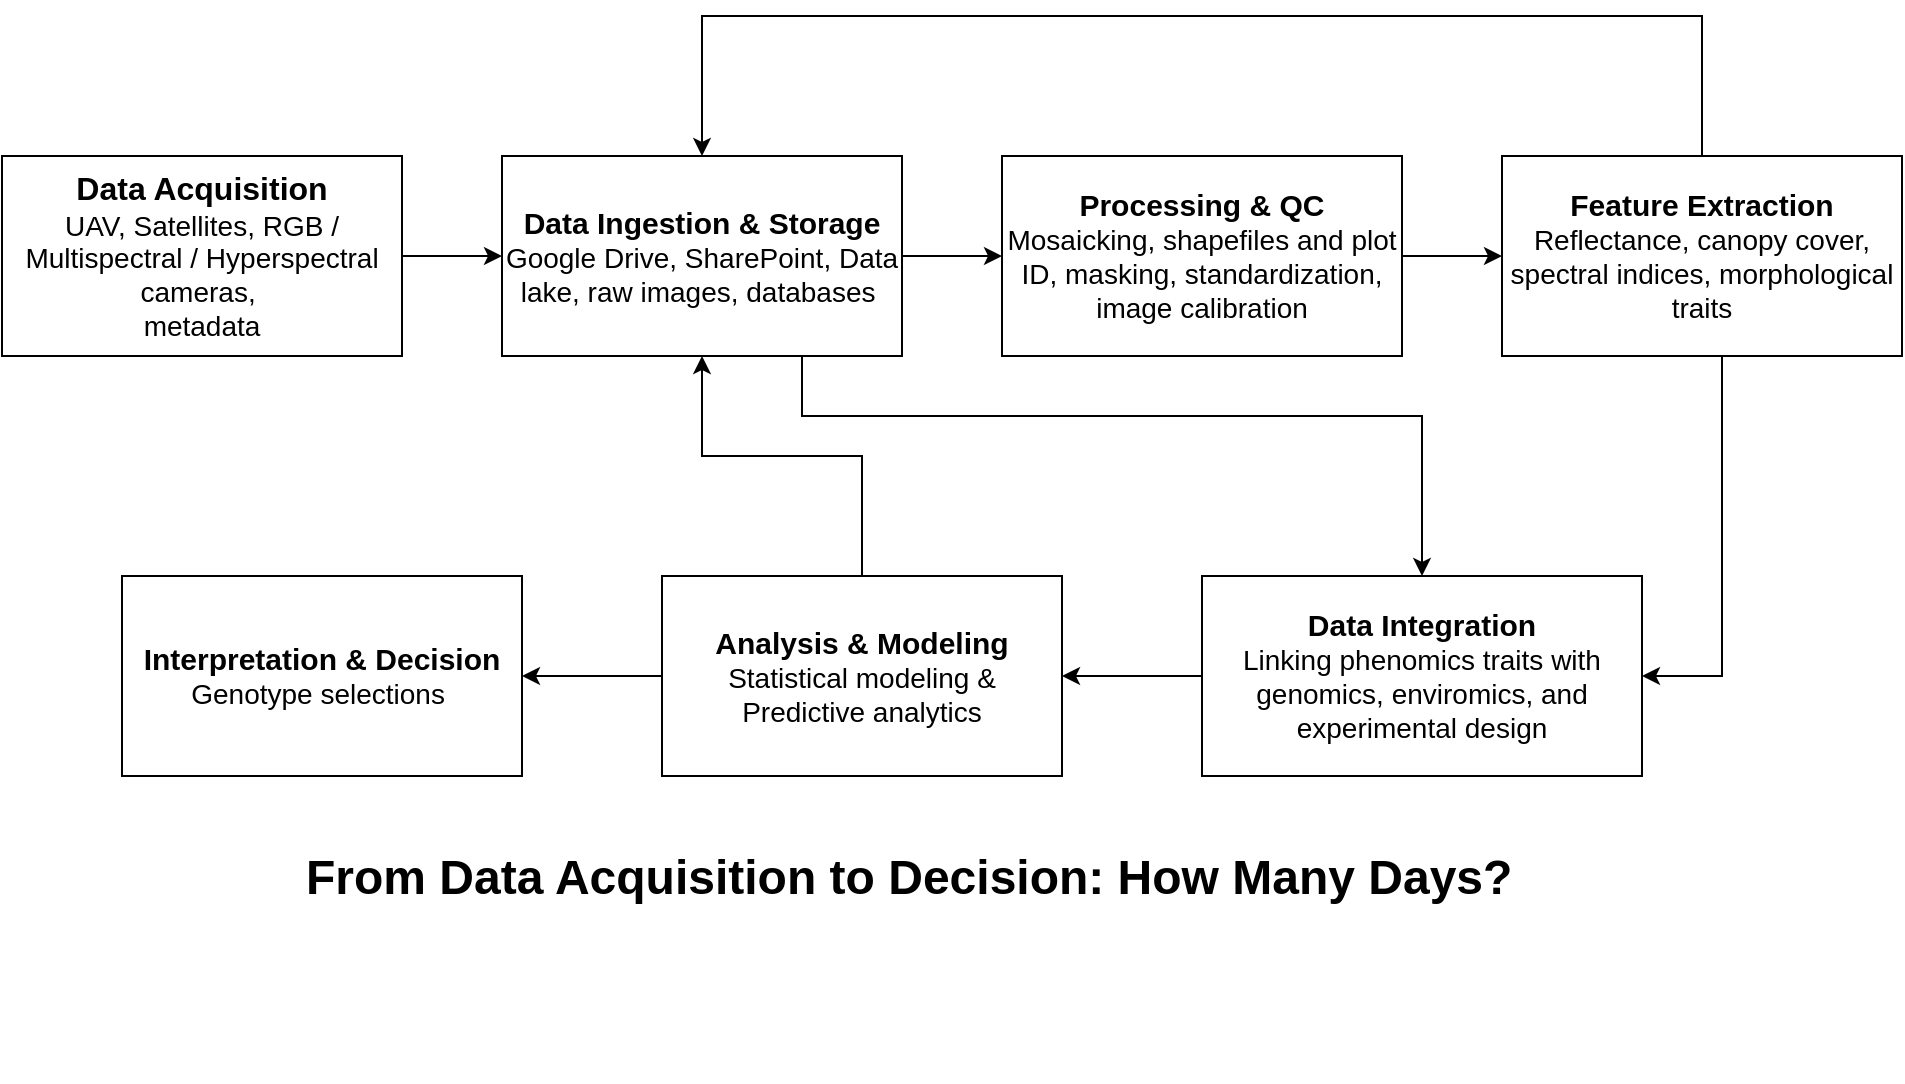 <mxfile version="28.1.2">
  <diagram name="Página-1" id="TmL6d8h3nC6piWnJf7gM">
    <mxGraphModel dx="2678" dy="1191" grid="1" gridSize="10" guides="1" tooltips="1" connect="1" arrows="1" fold="1" page="1" pageScale="1" pageWidth="827" pageHeight="1169" math="0" shadow="0">
      <root>
        <mxCell id="0" />
        <mxCell id="1" parent="0" />
        <mxCell id="4Wrpnf60-sLIy5-J4-Sm-5" value="" style="edgeStyle=orthogonalEdgeStyle;rounded=0;orthogonalLoop=1;jettySize=auto;html=1;" edge="1" parent="1" source="4Wrpnf60-sLIy5-J4-Sm-1" target="4Wrpnf60-sLIy5-J4-Sm-3">
          <mxGeometry relative="1" as="geometry" />
        </mxCell>
        <mxCell id="4Wrpnf60-sLIy5-J4-Sm-1" value="&lt;font style=&quot;font-size: 16px;&quot;&gt;&lt;b style=&quot;&quot;&gt;Data Acquisition&lt;/b&gt;&lt;br&gt;&lt;/font&gt;&lt;font style=&quot;font-size: 14px;&quot;&gt;UAV, Satellites, RGB / Multispectral / Hyperspectral cameras,&amp;nbsp;&lt;br&gt;&lt;/font&gt;&lt;div&gt;&lt;span style=&quot;background-color: transparent; color: light-dark(rgb(0, 0, 0), rgb(255, 255, 255));&quot;&gt;&lt;font style=&quot;font-size: 14px;&quot;&gt;metadata&lt;/font&gt;&lt;/span&gt;&lt;/div&gt;" style="rounded=0;whiteSpace=wrap;html=1;" vertex="1" parent="1">
          <mxGeometry x="-170" y="260" width="200" height="100" as="geometry" />
        </mxCell>
        <mxCell id="4Wrpnf60-sLIy5-J4-Sm-7" value="" style="edgeStyle=orthogonalEdgeStyle;rounded=0;orthogonalLoop=1;jettySize=auto;html=1;" edge="1" parent="1" source="4Wrpnf60-sLIy5-J4-Sm-3" target="4Wrpnf60-sLIy5-J4-Sm-6">
          <mxGeometry relative="1" as="geometry" />
        </mxCell>
        <mxCell id="4Wrpnf60-sLIy5-J4-Sm-30" style="edgeStyle=orthogonalEdgeStyle;rounded=0;orthogonalLoop=1;jettySize=auto;html=1;" edge="1" parent="1" source="4Wrpnf60-sLIy5-J4-Sm-3" target="4Wrpnf60-sLIy5-J4-Sm-12">
          <mxGeometry relative="1" as="geometry">
            <Array as="points">
              <mxPoint x="230" y="390" />
              <mxPoint x="540" y="390" />
            </Array>
          </mxGeometry>
        </mxCell>
        <mxCell id="4Wrpnf60-sLIy5-J4-Sm-3" value="&lt;b&gt;&lt;font style=&quot;font-size: 15px;&quot;&gt;Data Ingestion &amp;amp; Storage&lt;br&gt;&lt;/font&gt;&lt;/b&gt;&lt;div&gt;&lt;font style=&quot;font-size: 14px;&quot;&gt;&lt;span style=&quot;background-color: transparent; color: light-dark(rgb(0, 0, 0), rgb(255, 255, 255));&quot;&gt;Google Drive&lt;/span&gt;, SharePoint,&amp;nbsp;&lt;span style=&quot;background-color: transparent; color: light-dark(rgb(0, 0, 0), rgb(255, 255, 255));&quot;&gt;Data lake, raw images, databases&lt;/span&gt;&lt;span style=&quot;background-color: transparent; color: light-dark(rgb(0, 0, 0), rgb(255, 255, 255));&quot;&gt;&amp;nbsp;&lt;/span&gt;&lt;/font&gt;&lt;/div&gt;" style="rounded=0;whiteSpace=wrap;html=1;" vertex="1" parent="1">
          <mxGeometry x="80" y="260" width="200" height="100" as="geometry" />
        </mxCell>
        <mxCell id="4Wrpnf60-sLIy5-J4-Sm-9" value="" style="edgeStyle=orthogonalEdgeStyle;rounded=0;orthogonalLoop=1;jettySize=auto;html=1;" edge="1" parent="1" source="4Wrpnf60-sLIy5-J4-Sm-6" target="4Wrpnf60-sLIy5-J4-Sm-8">
          <mxGeometry relative="1" as="geometry" />
        </mxCell>
        <mxCell id="4Wrpnf60-sLIy5-J4-Sm-23" style="edgeStyle=orthogonalEdgeStyle;rounded=0;orthogonalLoop=1;jettySize=auto;html=1;entryX=0.5;entryY=0;entryDx=0;entryDy=0;exitX=0.5;exitY=0;exitDx=0;exitDy=0;" edge="1" parent="1" source="4Wrpnf60-sLIy5-J4-Sm-8" target="4Wrpnf60-sLIy5-J4-Sm-3">
          <mxGeometry relative="1" as="geometry">
            <Array as="points">
              <mxPoint x="680" y="190" />
              <mxPoint x="180" y="190" />
            </Array>
          </mxGeometry>
        </mxCell>
        <mxCell id="4Wrpnf60-sLIy5-J4-Sm-6" value="&lt;b&gt;&lt;font style=&quot;font-size: 15px;&quot;&gt;Processing &amp;amp; QC&lt;/font&gt;&lt;/b&gt;&lt;div&gt;&lt;font style=&quot;font-size: 14px;&quot;&gt;Mosaicking, shapefiles and plot ID, masking, standardization, image calibration&lt;/font&gt;&lt;/div&gt;" style="rounded=0;whiteSpace=wrap;html=1;" vertex="1" parent="1">
          <mxGeometry x="330" y="260" width="200" height="100" as="geometry" />
        </mxCell>
        <mxCell id="4Wrpnf60-sLIy5-J4-Sm-28" style="edgeStyle=orthogonalEdgeStyle;rounded=0;orthogonalLoop=1;jettySize=auto;html=1;entryX=1;entryY=0.5;entryDx=0;entryDy=0;" edge="1" parent="1" source="4Wrpnf60-sLIy5-J4-Sm-8" target="4Wrpnf60-sLIy5-J4-Sm-12">
          <mxGeometry relative="1" as="geometry">
            <Array as="points">
              <mxPoint x="690" y="520" />
            </Array>
          </mxGeometry>
        </mxCell>
        <mxCell id="4Wrpnf60-sLIy5-J4-Sm-8" value="&lt;b&gt;&lt;font style=&quot;font-size: 15px;&quot;&gt;Feature Extraction&lt;/font&gt;&lt;/b&gt;&lt;div&gt;&lt;font style=&quot;font-size: 14px;&quot;&gt;Reflectance, canopy cover, spectral indices, morphological traits&lt;/font&gt;&lt;/div&gt;" style="rounded=0;whiteSpace=wrap;html=1;" vertex="1" parent="1">
          <mxGeometry x="580" y="260" width="200" height="100" as="geometry" />
        </mxCell>
        <mxCell id="4Wrpnf60-sLIy5-J4-Sm-15" value="" style="edgeStyle=orthogonalEdgeStyle;rounded=0;orthogonalLoop=1;jettySize=auto;html=1;" edge="1" parent="1" source="4Wrpnf60-sLIy5-J4-Sm-12" target="4Wrpnf60-sLIy5-J4-Sm-14">
          <mxGeometry relative="1" as="geometry" />
        </mxCell>
        <mxCell id="4Wrpnf60-sLIy5-J4-Sm-12" value="&lt;b&gt;&lt;font style=&quot;font-size: 15px;&quot;&gt;Data Integration&lt;/font&gt;&lt;/b&gt;&lt;div&gt;&lt;font style=&quot;font-size: 14px;&quot;&gt;Linking phenomics traits with genomics, enviromics, and experimental design&lt;/font&gt;&lt;/div&gt;" style="whiteSpace=wrap;html=1;rounded=0;" vertex="1" parent="1">
          <mxGeometry x="430" y="470" width="220" height="100" as="geometry" />
        </mxCell>
        <mxCell id="4Wrpnf60-sLIy5-J4-Sm-19" value="" style="edgeStyle=orthogonalEdgeStyle;rounded=0;orthogonalLoop=1;jettySize=auto;html=1;" edge="1" parent="1" source="4Wrpnf60-sLIy5-J4-Sm-14" target="4Wrpnf60-sLIy5-J4-Sm-18">
          <mxGeometry relative="1" as="geometry" />
        </mxCell>
        <mxCell id="4Wrpnf60-sLIy5-J4-Sm-26" style="edgeStyle=orthogonalEdgeStyle;rounded=0;orthogonalLoop=1;jettySize=auto;html=1;entryX=0.5;entryY=1;entryDx=0;entryDy=0;" edge="1" parent="1" source="4Wrpnf60-sLIy5-J4-Sm-14" target="4Wrpnf60-sLIy5-J4-Sm-3">
          <mxGeometry relative="1" as="geometry">
            <Array as="points">
              <mxPoint x="260" y="410" />
              <mxPoint x="180" y="410" />
            </Array>
          </mxGeometry>
        </mxCell>
        <mxCell id="4Wrpnf60-sLIy5-J4-Sm-14" value="&lt;b&gt;&lt;font style=&quot;font-size: 15px;&quot;&gt;Analysis &amp;amp; Modeling&lt;/font&gt;&lt;/b&gt;&lt;div&gt;&lt;font style=&quot;font-size: 14px;&quot;&gt;Statistical modeling &amp;amp; Predictive analytics&lt;/font&gt;&lt;/div&gt;" style="whiteSpace=wrap;html=1;rounded=0;" vertex="1" parent="1">
          <mxGeometry x="160" y="470" width="200" height="100" as="geometry" />
        </mxCell>
        <mxCell id="4Wrpnf60-sLIy5-J4-Sm-18" value="&lt;b&gt;&lt;font style=&quot;font-size: 15px;&quot;&gt;Interpretation &amp;amp; Decision&lt;/font&gt;&lt;/b&gt;&lt;div&gt;&lt;font style=&quot;font-size: 14px;&quot;&gt;Genotype selections&lt;b&gt;&amp;nbsp;&lt;/b&gt;&lt;/font&gt;&lt;/div&gt;" style="whiteSpace=wrap;html=1;rounded=0;" vertex="1" parent="1">
          <mxGeometry x="-110" y="470" width="200" height="100" as="geometry" />
        </mxCell>
        <mxCell id="4Wrpnf60-sLIy5-J4-Sm-29" value="&lt;h1 style=&quot;margin-top: 0px;&quot;&gt;From Data Acquisition to Decision: How Many Days?&lt;/h1&gt;" style="text;html=1;whiteSpace=wrap;overflow=hidden;rounded=0;" vertex="1" parent="1">
          <mxGeometry x="-20" y="600" width="639" height="120" as="geometry" />
        </mxCell>
      </root>
    </mxGraphModel>
  </diagram>
</mxfile>
